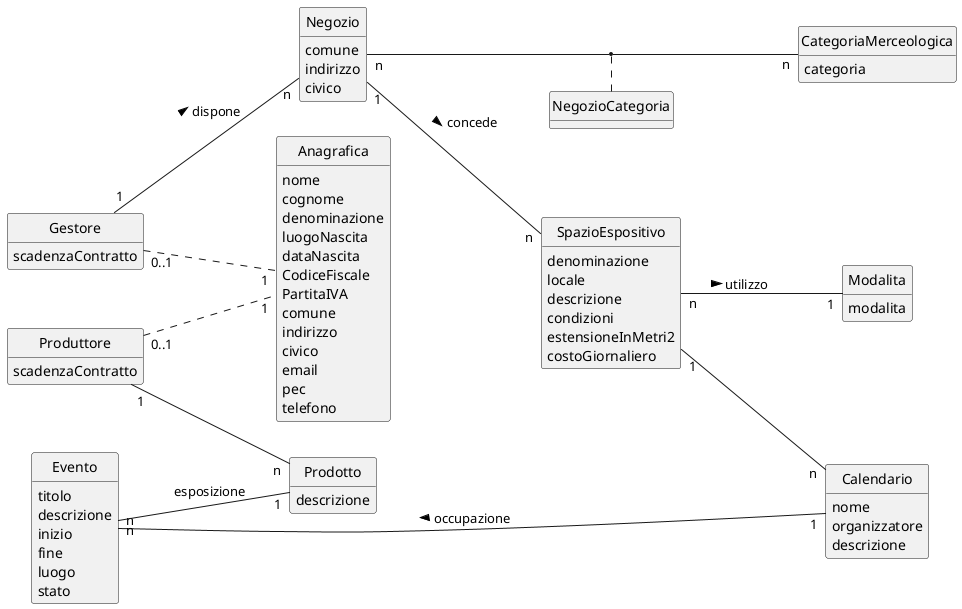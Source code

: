 @startuml
hide circle
hide method
left to right direction

class Anagrafica {
  nome
  cognome
  denominazione
  luogoNascita
  dataNascita
  CodiceFiscale
  PartitaIVA
  comune
  indirizzo
  civico
  email
  pec
  telefono
}

class Gestore {
  scadenzaContratto
}

class Produttore {
  scadenzaContratto
}

class Prodotto {
  descrizione
}

Produttore "1" -- "n" Prodotto

Gestore "0..1" .. "1" Anagrafica
Produttore"0..1" .. "1" Anagrafica

class Negozio {
  comune
  indirizzo
  civico
}

class CategoriaMerceologica {
  categoria
}

class Modalita {
  modalita
}

class SpazioEspositivo {
  denominazione
  locale
  descrizione
  condizioni
  estensioneInMetri2
  costoGiornaliero
}

class NegozioCategoria {
}

Gestore "1" -- "n" Negozio : dispone >

Negozio "1" -- "n" SpazioEspositivo : concede >
Negozio "n" -- "n" CategoriaMerceologica
(Negozio, CategoriaMerceologica) .. NegozioCategoria

SpazioEspositivo "n" -- "1" Modalita : utilizzo >

class Calendario {
  nome
  organizzatore
  descrizione
}

class Evento {
  titolo
  descrizione
  inizio
  fine
  luogo
  stato
}

Evento "n" -- "1" Calendario : occupazione <

SpazioEspositivo "1" -- "n" Calendario

Evento "n" -- "1" Prodotto : esposizione
@enduml
